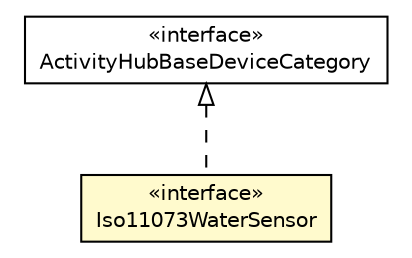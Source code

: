 #!/usr/local/bin/dot
#
# Class diagram 
# Generated by UMLGraph version R5_6-24-gf6e263 (http://www.umlgraph.org/)
#

digraph G {
	edge [fontname="Helvetica",fontsize=10,labelfontname="Helvetica",labelfontsize=10];
	node [fontname="Helvetica",fontsize=10,shape=plaintext];
	nodesep=0.25;
	ranksep=0.5;
	// org.universAAL.lddi.lib.activityhub.devicecategory.Iso11073WaterSensor
	c4755281 [label=<<table title="org.universAAL.lddi.lib.activityhub.devicecategory.Iso11073WaterSensor" border="0" cellborder="1" cellspacing="0" cellpadding="2" port="p" bgcolor="lemonChiffon" href="./Iso11073WaterSensor.html">
		<tr><td><table border="0" cellspacing="0" cellpadding="1">
<tr><td align="center" balign="center"> &#171;interface&#187; </td></tr>
<tr><td align="center" balign="center"> Iso11073WaterSensor </td></tr>
		</table></td></tr>
		</table>>, URL="./Iso11073WaterSensor.html", fontname="Helvetica", fontcolor="black", fontsize=10.0];
	// org.universAAL.lddi.lib.activityhub.devicecategory.ActivityHubBaseDeviceCategory
	c4755287 [label=<<table title="org.universAAL.lddi.lib.activityhub.devicecategory.ActivityHubBaseDeviceCategory" border="0" cellborder="1" cellspacing="0" cellpadding="2" port="p" href="./ActivityHubBaseDeviceCategory.html">
		<tr><td><table border="0" cellspacing="0" cellpadding="1">
<tr><td align="center" balign="center"> &#171;interface&#187; </td></tr>
<tr><td align="center" balign="center"> ActivityHubBaseDeviceCategory </td></tr>
		</table></td></tr>
		</table>>, URL="./ActivityHubBaseDeviceCategory.html", fontname="Helvetica", fontcolor="black", fontsize=10.0];
	//org.universAAL.lddi.lib.activityhub.devicecategory.Iso11073WaterSensor implements org.universAAL.lddi.lib.activityhub.devicecategory.ActivityHubBaseDeviceCategory
	c4755287:p -> c4755281:p [dir=back,arrowtail=empty,style=dashed];
}

